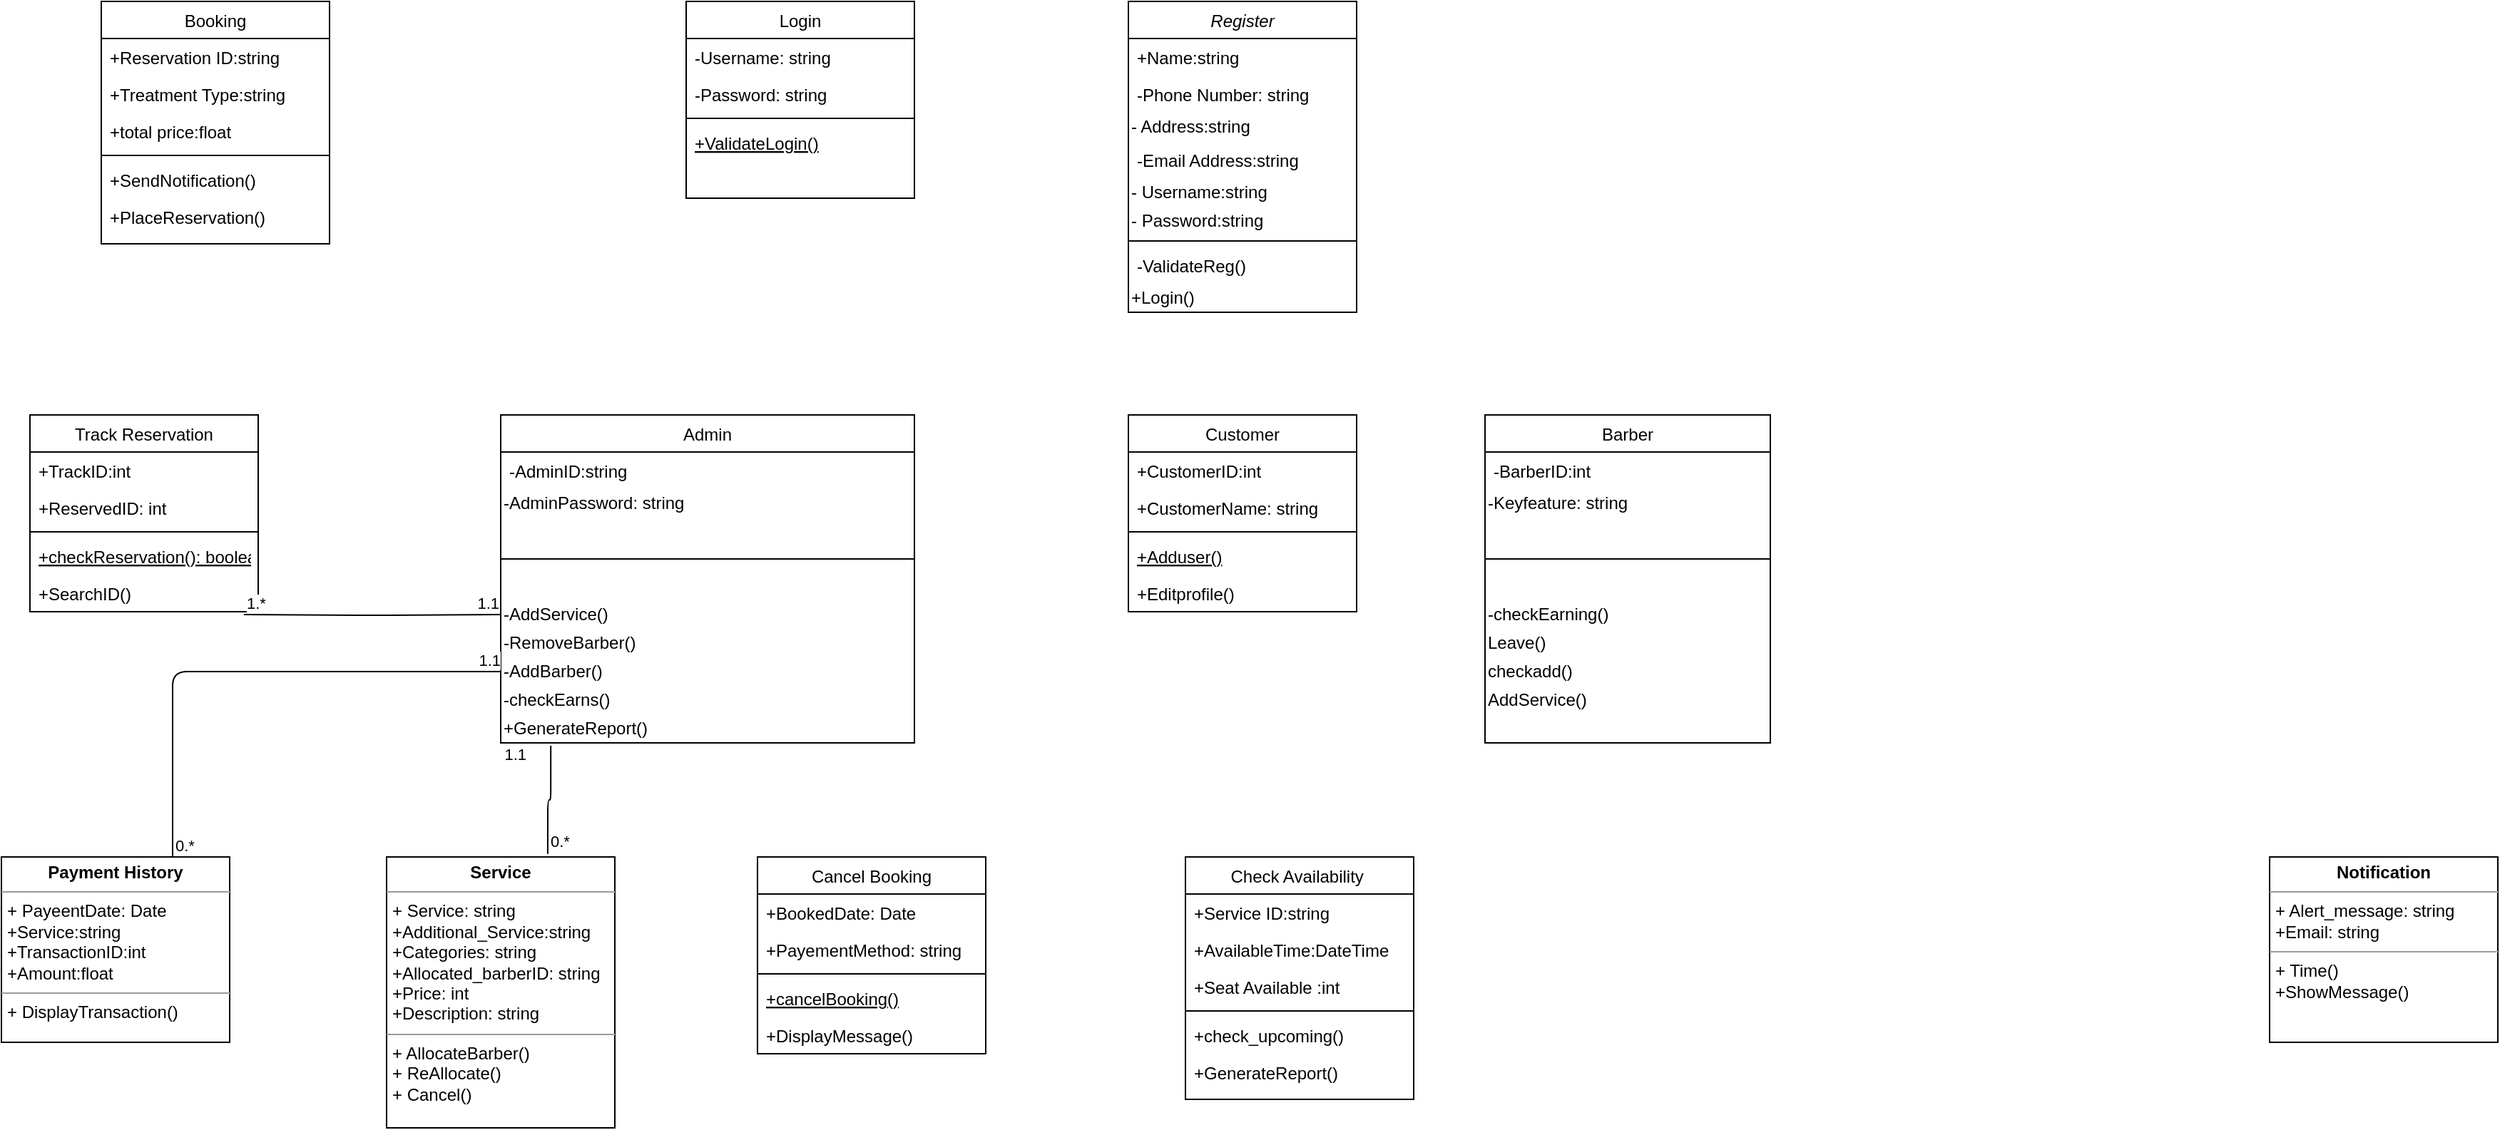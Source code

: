 <mxfile version="13.7.7" type="github">
  <diagram id="C5RBs43oDa-KdzZeNtuy" name="Page-1">
    <mxGraphModel dx="1073" dy="482" grid="1" gridSize="10" guides="1" tooltips="1" connect="1" arrows="1" fold="1" page="1" pageScale="1" pageWidth="827" pageHeight="1169" math="0" shadow="0">
      <root>
        <mxCell id="WIyWlLk6GJQsqaUBKTNV-0" />
        <mxCell id="WIyWlLk6GJQsqaUBKTNV-1" parent="WIyWlLk6GJQsqaUBKTNV-0" />
        <mxCell id="zkfFHV4jXpPFQw0GAbJ--6" value="Track Reservation" style="swimlane;fontStyle=0;align=center;verticalAlign=top;childLayout=stackLayout;horizontal=1;startSize=26;horizontalStack=0;resizeParent=1;resizeLast=0;collapsible=1;marginBottom=0;rounded=0;shadow=0;strokeWidth=1;" parent="WIyWlLk6GJQsqaUBKTNV-1" vertex="1">
          <mxGeometry x="30" y="300" width="160" height="138" as="geometry">
            <mxRectangle x="130" y="380" width="160" height="26" as="alternateBounds" />
          </mxGeometry>
        </mxCell>
        <mxCell id="zkfFHV4jXpPFQw0GAbJ--7" value="+TrackID:int" style="text;align=left;verticalAlign=top;spacingLeft=4;spacingRight=4;overflow=hidden;rotatable=0;points=[[0,0.5],[1,0.5]];portConstraint=eastwest;" parent="zkfFHV4jXpPFQw0GAbJ--6" vertex="1">
          <mxGeometry y="26" width="160" height="26" as="geometry" />
        </mxCell>
        <mxCell id="zkfFHV4jXpPFQw0GAbJ--8" value="+ReservedID: int" style="text;align=left;verticalAlign=top;spacingLeft=4;spacingRight=4;overflow=hidden;rotatable=0;points=[[0,0.5],[1,0.5]];portConstraint=eastwest;rounded=0;shadow=0;html=0;" parent="zkfFHV4jXpPFQw0GAbJ--6" vertex="1">
          <mxGeometry y="52" width="160" height="26" as="geometry" />
        </mxCell>
        <mxCell id="zkfFHV4jXpPFQw0GAbJ--9" value="" style="line;html=1;strokeWidth=1;align=left;verticalAlign=middle;spacingTop=-1;spacingLeft=3;spacingRight=3;rotatable=0;labelPosition=right;points=[];portConstraint=eastwest;" parent="zkfFHV4jXpPFQw0GAbJ--6" vertex="1">
          <mxGeometry y="78" width="160" height="8" as="geometry" />
        </mxCell>
        <mxCell id="zkfFHV4jXpPFQw0GAbJ--10" value="+checkReservation(): boolean" style="text;align=left;verticalAlign=top;spacingLeft=4;spacingRight=4;overflow=hidden;rotatable=0;points=[[0,0.5],[1,0.5]];portConstraint=eastwest;fontStyle=4" parent="zkfFHV4jXpPFQw0GAbJ--6" vertex="1">
          <mxGeometry y="86" width="160" height="26" as="geometry" />
        </mxCell>
        <mxCell id="zkfFHV4jXpPFQw0GAbJ--11" value="+SearchID()" style="text;align=left;verticalAlign=top;spacingLeft=4;spacingRight=4;overflow=hidden;rotatable=0;points=[[0,0.5],[1,0.5]];portConstraint=eastwest;" parent="zkfFHV4jXpPFQw0GAbJ--6" vertex="1">
          <mxGeometry y="112" width="160" height="26" as="geometry" />
        </mxCell>
        <mxCell id="hNAlaLKgvVDutt5F0CUX-21" value="" style="endArrow=none;html=1;edgeStyle=orthogonalEdgeStyle;entryX=0;entryY=0.5;entryDx=0;entryDy=0;entryPerimeter=0;" edge="1" parent="WIyWlLk6GJQsqaUBKTNV-1" target="hNAlaLKgvVDutt5F0CUX-17">
          <mxGeometry relative="1" as="geometry">
            <mxPoint x="180" y="440" as="sourcePoint" />
            <mxPoint x="310" y="440" as="targetPoint" />
          </mxGeometry>
        </mxCell>
        <mxCell id="hNAlaLKgvVDutt5F0CUX-22" value="1.*" style="edgeLabel;resizable=0;html=1;align=left;verticalAlign=bottom;" connectable="0" vertex="1" parent="hNAlaLKgvVDutt5F0CUX-21">
          <mxGeometry x="-1" relative="1" as="geometry" />
        </mxCell>
        <mxCell id="hNAlaLKgvVDutt5F0CUX-23" value="1.1" style="edgeLabel;resizable=0;html=1;align=right;verticalAlign=bottom;" connectable="0" vertex="1" parent="hNAlaLKgvVDutt5F0CUX-21">
          <mxGeometry x="1" relative="1" as="geometry" />
        </mxCell>
        <mxCell id="zkfFHV4jXpPFQw0GAbJ--17" value="Booking" style="swimlane;fontStyle=0;align=center;verticalAlign=top;childLayout=stackLayout;horizontal=1;startSize=26;horizontalStack=0;resizeParent=1;resizeLast=0;collapsible=1;marginBottom=0;rounded=0;shadow=0;strokeWidth=1;" parent="WIyWlLk6GJQsqaUBKTNV-1" vertex="1">
          <mxGeometry x="80" y="10" width="160" height="170" as="geometry">
            <mxRectangle x="550" y="140" width="160" height="26" as="alternateBounds" />
          </mxGeometry>
        </mxCell>
        <mxCell id="hNAlaLKgvVDutt5F0CUX-5" value="+Reservation ID:string" style="text;align=left;verticalAlign=top;spacingLeft=4;spacingRight=4;overflow=hidden;rotatable=0;points=[[0,0.5],[1,0.5]];portConstraint=eastwest;" vertex="1" parent="zkfFHV4jXpPFQw0GAbJ--17">
          <mxGeometry y="26" width="160" height="26" as="geometry" />
        </mxCell>
        <mxCell id="zkfFHV4jXpPFQw0GAbJ--18" value="+Treatment Type:string" style="text;align=left;verticalAlign=top;spacingLeft=4;spacingRight=4;overflow=hidden;rotatable=0;points=[[0,0.5],[1,0.5]];portConstraint=eastwest;" parent="zkfFHV4jXpPFQw0GAbJ--17" vertex="1">
          <mxGeometry y="52" width="160" height="26" as="geometry" />
        </mxCell>
        <mxCell id="zkfFHV4jXpPFQw0GAbJ--19" value="+total price:float" style="text;align=left;verticalAlign=top;spacingLeft=4;spacingRight=4;overflow=hidden;rotatable=0;points=[[0,0.5],[1,0.5]];portConstraint=eastwest;rounded=0;shadow=0;html=0;" parent="zkfFHV4jXpPFQw0GAbJ--17" vertex="1">
          <mxGeometry y="78" width="160" height="26" as="geometry" />
        </mxCell>
        <mxCell id="zkfFHV4jXpPFQw0GAbJ--23" value="" style="line;html=1;strokeWidth=1;align=left;verticalAlign=middle;spacingTop=-1;spacingLeft=3;spacingRight=3;rotatable=0;labelPosition=right;points=[];portConstraint=eastwest;" parent="zkfFHV4jXpPFQw0GAbJ--17" vertex="1">
          <mxGeometry y="104" width="160" height="8" as="geometry" />
        </mxCell>
        <mxCell id="zkfFHV4jXpPFQw0GAbJ--24" value="+SendNotification()" style="text;align=left;verticalAlign=top;spacingLeft=4;spacingRight=4;overflow=hidden;rotatable=0;points=[[0,0.5],[1,0.5]];portConstraint=eastwest;" parent="zkfFHV4jXpPFQw0GAbJ--17" vertex="1">
          <mxGeometry y="112" width="160" height="26" as="geometry" />
        </mxCell>
        <mxCell id="zkfFHV4jXpPFQw0GAbJ--25" value="+PlaceReservation()" style="text;align=left;verticalAlign=top;spacingLeft=4;spacingRight=4;overflow=hidden;rotatable=0;points=[[0,0.5],[1,0.5]];portConstraint=eastwest;" parent="zkfFHV4jXpPFQw0GAbJ--17" vertex="1">
          <mxGeometry y="138" width="160" height="26" as="geometry" />
        </mxCell>
        <mxCell id="hNAlaLKgvVDutt5F0CUX-59" value="Login" style="swimlane;fontStyle=0;align=center;verticalAlign=top;childLayout=stackLayout;horizontal=1;startSize=26;horizontalStack=0;resizeParent=1;resizeLast=0;collapsible=1;marginBottom=0;rounded=0;shadow=0;strokeWidth=1;" vertex="1" parent="WIyWlLk6GJQsqaUBKTNV-1">
          <mxGeometry x="490" y="10" width="160" height="138" as="geometry">
            <mxRectangle x="130" y="380" width="160" height="26" as="alternateBounds" />
          </mxGeometry>
        </mxCell>
        <mxCell id="hNAlaLKgvVDutt5F0CUX-60" value="-Username: string" style="text;align=left;verticalAlign=top;spacingLeft=4;spacingRight=4;overflow=hidden;rotatable=0;points=[[0,0.5],[1,0.5]];portConstraint=eastwest;" vertex="1" parent="hNAlaLKgvVDutt5F0CUX-59">
          <mxGeometry y="26" width="160" height="26" as="geometry" />
        </mxCell>
        <mxCell id="hNAlaLKgvVDutt5F0CUX-61" value="-Password: string" style="text;align=left;verticalAlign=top;spacingLeft=4;spacingRight=4;overflow=hidden;rotatable=0;points=[[0,0.5],[1,0.5]];portConstraint=eastwest;rounded=0;shadow=0;html=0;" vertex="1" parent="hNAlaLKgvVDutt5F0CUX-59">
          <mxGeometry y="52" width="160" height="26" as="geometry" />
        </mxCell>
        <mxCell id="hNAlaLKgvVDutt5F0CUX-62" value="" style="line;html=1;strokeWidth=1;align=left;verticalAlign=middle;spacingTop=-1;spacingLeft=3;spacingRight=3;rotatable=0;labelPosition=right;points=[];portConstraint=eastwest;" vertex="1" parent="hNAlaLKgvVDutt5F0CUX-59">
          <mxGeometry y="78" width="160" height="8" as="geometry" />
        </mxCell>
        <mxCell id="hNAlaLKgvVDutt5F0CUX-63" value="+ValidateLogin()" style="text;align=left;verticalAlign=top;spacingLeft=4;spacingRight=4;overflow=hidden;rotatable=0;points=[[0,0.5],[1,0.5]];portConstraint=eastwest;fontStyle=4" vertex="1" parent="hNAlaLKgvVDutt5F0CUX-59">
          <mxGeometry y="86" width="160" height="26" as="geometry" />
        </mxCell>
        <mxCell id="hNAlaLKgvVDutt5F0CUX-77" value="Register" style="swimlane;fontStyle=2;align=center;verticalAlign=top;childLayout=stackLayout;horizontal=1;startSize=26;horizontalStack=0;resizeParent=1;resizeLast=0;collapsible=1;marginBottom=0;rounded=0;shadow=0;strokeWidth=1;" vertex="1" parent="WIyWlLk6GJQsqaUBKTNV-1">
          <mxGeometry x="800" y="10" width="160" height="218" as="geometry">
            <mxRectangle x="230" y="140" width="160" height="26" as="alternateBounds" />
          </mxGeometry>
        </mxCell>
        <mxCell id="hNAlaLKgvVDutt5F0CUX-78" value="+Name:string" style="text;align=left;verticalAlign=top;spacingLeft=4;spacingRight=4;overflow=hidden;rotatable=0;points=[[0,0.5],[1,0.5]];portConstraint=eastwest;" vertex="1" parent="hNAlaLKgvVDutt5F0CUX-77">
          <mxGeometry y="26" width="160" height="26" as="geometry" />
        </mxCell>
        <mxCell id="hNAlaLKgvVDutt5F0CUX-79" value="-Phone Number: string" style="text;align=left;verticalAlign=top;spacingLeft=4;spacingRight=4;overflow=hidden;rotatable=0;points=[[0,0.5],[1,0.5]];portConstraint=eastwest;rounded=0;shadow=0;html=0;" vertex="1" parent="hNAlaLKgvVDutt5F0CUX-77">
          <mxGeometry y="52" width="160" height="26" as="geometry" />
        </mxCell>
        <mxCell id="hNAlaLKgvVDutt5F0CUX-81" value="&lt;div style=&quot;text-align: justify&quot;&gt;&lt;span&gt;- Address:string&lt;/span&gt;&lt;/div&gt;" style="text;html=1;strokeColor=none;fillColor=none;align=left;verticalAlign=middle;whiteSpace=wrap;rounded=0;" vertex="1" parent="hNAlaLKgvVDutt5F0CUX-77">
          <mxGeometry y="78" width="160" height="20" as="geometry" />
        </mxCell>
        <mxCell id="hNAlaLKgvVDutt5F0CUX-82" value="-Email Address:string" style="text;align=left;verticalAlign=top;spacingLeft=4;spacingRight=4;overflow=hidden;rotatable=0;points=[[0,0.5],[1,0.5]];portConstraint=eastwest;rounded=0;shadow=0;html=0;" vertex="1" parent="hNAlaLKgvVDutt5F0CUX-77">
          <mxGeometry y="98" width="160" height="26" as="geometry" />
        </mxCell>
        <mxCell id="hNAlaLKgvVDutt5F0CUX-83" value="- Username:string" style="text;html=1;strokeColor=none;fillColor=none;align=left;verticalAlign=middle;whiteSpace=wrap;rounded=0;" vertex="1" parent="hNAlaLKgvVDutt5F0CUX-77">
          <mxGeometry y="124" width="160" height="20" as="geometry" />
        </mxCell>
        <mxCell id="hNAlaLKgvVDutt5F0CUX-84" value="&lt;div&gt;&lt;span&gt;- Password:string&lt;/span&gt;&lt;/div&gt;" style="text;html=1;strokeColor=none;fillColor=none;align=left;verticalAlign=middle;whiteSpace=wrap;rounded=0;" vertex="1" parent="hNAlaLKgvVDutt5F0CUX-77">
          <mxGeometry y="144" width="160" height="20" as="geometry" />
        </mxCell>
        <mxCell id="hNAlaLKgvVDutt5F0CUX-85" value="" style="line;html=1;strokeWidth=1;align=left;verticalAlign=middle;spacingTop=-1;spacingLeft=3;spacingRight=3;rotatable=0;labelPosition=right;points=[];portConstraint=eastwest;" vertex="1" parent="hNAlaLKgvVDutt5F0CUX-77">
          <mxGeometry y="164" width="160" height="8" as="geometry" />
        </mxCell>
        <mxCell id="hNAlaLKgvVDutt5F0CUX-86" value="-ValidateReg()" style="text;align=left;verticalAlign=top;spacingLeft=4;spacingRight=4;overflow=hidden;rotatable=0;points=[[0,0.5],[1,0.5]];portConstraint=eastwest;" vertex="1" parent="hNAlaLKgvVDutt5F0CUX-77">
          <mxGeometry y="172" width="160" height="26" as="geometry" />
        </mxCell>
        <mxCell id="hNAlaLKgvVDutt5F0CUX-87" value="+Login()" style="text;html=1;strokeColor=none;fillColor=none;align=left;verticalAlign=middle;whiteSpace=wrap;rounded=0;" vertex="1" parent="hNAlaLKgvVDutt5F0CUX-77">
          <mxGeometry y="198" width="160" height="20" as="geometry" />
        </mxCell>
        <mxCell id="hNAlaLKgvVDutt5F0CUX-31" value="&lt;p style=&quot;margin: 0px ; margin-top: 4px ; text-align: center&quot;&gt;&lt;b&gt;Payment History&lt;/b&gt;&lt;/p&gt;&lt;hr size=&quot;1&quot;&gt;&lt;p style=&quot;margin: 0px ; margin-left: 4px&quot;&gt;+ PayeentDate: Date&lt;/p&gt;&lt;p style=&quot;margin: 0px ; margin-left: 4px&quot;&gt;+Service:string&lt;/p&gt;&lt;p style=&quot;margin: 0px ; margin-left: 4px&quot;&gt;+TransactionID:int&lt;/p&gt;&lt;p style=&quot;margin: 0px ; margin-left: 4px&quot;&gt;+Amount:float&lt;/p&gt;&lt;hr size=&quot;1&quot;&gt;&lt;p style=&quot;margin: 0px ; margin-left: 4px&quot;&gt;+ DisplayTransaction()&lt;/p&gt;" style="verticalAlign=top;align=left;overflow=fill;fontSize=12;fontFamily=Helvetica;html=1;" vertex="1" parent="WIyWlLk6GJQsqaUBKTNV-1">
          <mxGeometry x="10" y="610" width="160" height="130" as="geometry" />
        </mxCell>
        <mxCell id="zkfFHV4jXpPFQw0GAbJ--13" value="Admin" style="swimlane;fontStyle=0;align=center;verticalAlign=top;childLayout=stackLayout;horizontal=1;startSize=26;horizontalStack=0;resizeParent=1;resizeLast=0;collapsible=1;marginBottom=0;rounded=0;shadow=0;strokeWidth=1;" parent="WIyWlLk6GJQsqaUBKTNV-1" vertex="1">
          <mxGeometry x="360" y="300" width="290" height="230" as="geometry">
            <mxRectangle x="340" y="380" width="170" height="26" as="alternateBounds" />
          </mxGeometry>
        </mxCell>
        <mxCell id="zkfFHV4jXpPFQw0GAbJ--14" value="-AdminID:string" style="text;align=left;verticalAlign=top;spacingLeft=4;spacingRight=4;overflow=hidden;rotatable=0;points=[[0,0.5],[1,0.5]];portConstraint=eastwest;" parent="zkfFHV4jXpPFQw0GAbJ--13" vertex="1">
          <mxGeometry y="26" width="290" height="26" as="geometry" />
        </mxCell>
        <mxCell id="hNAlaLKgvVDutt5F0CUX-12" value="-AdminPassword: string" style="text;html=1;strokeColor=none;fillColor=none;align=left;verticalAlign=middle;whiteSpace=wrap;rounded=0;" vertex="1" parent="zkfFHV4jXpPFQw0GAbJ--13">
          <mxGeometry y="52" width="290" height="20" as="geometry" />
        </mxCell>
        <mxCell id="zkfFHV4jXpPFQw0GAbJ--15" value="" style="line;html=1;strokeWidth=1;align=left;verticalAlign=middle;spacingTop=-1;spacingLeft=3;spacingRight=3;rotatable=0;labelPosition=right;points=[];portConstraint=eastwest;" parent="zkfFHV4jXpPFQw0GAbJ--13" vertex="1">
          <mxGeometry y="72" width="290" height="58" as="geometry" />
        </mxCell>
        <mxCell id="hNAlaLKgvVDutt5F0CUX-17" value="-AddService()" style="text;html=1;strokeColor=none;fillColor=none;align=left;verticalAlign=middle;whiteSpace=wrap;rounded=0;" vertex="1" parent="zkfFHV4jXpPFQw0GAbJ--13">
          <mxGeometry y="130" width="290" height="20" as="geometry" />
        </mxCell>
        <mxCell id="hNAlaLKgvVDutt5F0CUX-16" value="-RemoveBarber()" style="text;html=1;strokeColor=none;fillColor=none;align=left;verticalAlign=middle;whiteSpace=wrap;rounded=0;" vertex="1" parent="zkfFHV4jXpPFQw0GAbJ--13">
          <mxGeometry y="150" width="290" height="20" as="geometry" />
        </mxCell>
        <mxCell id="hNAlaLKgvVDutt5F0CUX-15" value="-AddBarber()" style="text;html=1;strokeColor=none;fillColor=none;align=left;verticalAlign=middle;whiteSpace=wrap;rounded=0;" vertex="1" parent="zkfFHV4jXpPFQw0GAbJ--13">
          <mxGeometry y="170" width="290" height="20" as="geometry" />
        </mxCell>
        <mxCell id="hNAlaLKgvVDutt5F0CUX-14" value="-checkEarns()" style="text;html=1;strokeColor=none;fillColor=none;align=left;verticalAlign=middle;whiteSpace=wrap;rounded=0;" vertex="1" parent="zkfFHV4jXpPFQw0GAbJ--13">
          <mxGeometry y="190" width="290" height="20" as="geometry" />
        </mxCell>
        <mxCell id="hNAlaLKgvVDutt5F0CUX-13" value="+GenerateReport()" style="text;html=1;strokeColor=none;fillColor=none;align=left;verticalAlign=middle;whiteSpace=wrap;rounded=0;" vertex="1" parent="zkfFHV4jXpPFQw0GAbJ--13">
          <mxGeometry y="210" width="290" height="20" as="geometry" />
        </mxCell>
        <mxCell id="hNAlaLKgvVDutt5F0CUX-45" value="&lt;p style=&quot;margin: 0px ; margin-top: 4px ; text-align: center&quot;&gt;&lt;b&gt;Service&lt;/b&gt;&lt;/p&gt;&lt;hr size=&quot;1&quot;&gt;&lt;p style=&quot;margin: 0px ; margin-left: 4px&quot;&gt;+ Service: string&lt;/p&gt;&lt;p style=&quot;margin: 0px ; margin-left: 4px&quot;&gt;+Additional_Service:string&lt;/p&gt;&lt;p style=&quot;margin: 0px ; margin-left: 4px&quot;&gt;+Categories: string&lt;/p&gt;&lt;p style=&quot;margin: 0px ; margin-left: 4px&quot;&gt;+Allocated_barberID: string&lt;/p&gt;&lt;p style=&quot;margin: 0px ; margin-left: 4px&quot;&gt;+Price: int&lt;/p&gt;&lt;p style=&quot;margin: 0px ; margin-left: 4px&quot;&gt;+Description: string&lt;/p&gt;&lt;hr size=&quot;1&quot;&gt;&lt;p style=&quot;margin: 0px ; margin-left: 4px&quot;&gt;+ AllocateBarber()&lt;/p&gt;&lt;p style=&quot;margin: 0px ; margin-left: 4px&quot;&gt;+ ReAllocate()&lt;br&gt;&lt;/p&gt;&lt;p style=&quot;margin: 0px ; margin-left: 4px&quot;&gt;+ Cancel()&lt;br&gt;&lt;/p&gt;" style="verticalAlign=top;align=left;overflow=fill;fontSize=12;fontFamily=Helvetica;html=1;" vertex="1" parent="WIyWlLk6GJQsqaUBKTNV-1">
          <mxGeometry x="280" y="610" width="160" height="190" as="geometry" />
        </mxCell>
        <mxCell id="hNAlaLKgvVDutt5F0CUX-52" value="Check Availability " style="swimlane;fontStyle=0;align=center;verticalAlign=top;childLayout=stackLayout;horizontal=1;startSize=26;horizontalStack=0;resizeParent=1;resizeLast=0;collapsible=1;marginBottom=0;rounded=0;shadow=0;strokeWidth=1;" vertex="1" parent="WIyWlLk6GJQsqaUBKTNV-1">
          <mxGeometry x="840" y="610" width="160" height="170" as="geometry">
            <mxRectangle x="550" y="140" width="160" height="26" as="alternateBounds" />
          </mxGeometry>
        </mxCell>
        <mxCell id="hNAlaLKgvVDutt5F0CUX-53" value="+Service ID:string" style="text;align=left;verticalAlign=top;spacingLeft=4;spacingRight=4;overflow=hidden;rotatable=0;points=[[0,0.5],[1,0.5]];portConstraint=eastwest;" vertex="1" parent="hNAlaLKgvVDutt5F0CUX-52">
          <mxGeometry y="26" width="160" height="26" as="geometry" />
        </mxCell>
        <mxCell id="hNAlaLKgvVDutt5F0CUX-54" value="+AvailableTime:DateTime" style="text;align=left;verticalAlign=top;spacingLeft=4;spacingRight=4;overflow=hidden;rotatable=0;points=[[0,0.5],[1,0.5]];portConstraint=eastwest;" vertex="1" parent="hNAlaLKgvVDutt5F0CUX-52">
          <mxGeometry y="52" width="160" height="26" as="geometry" />
        </mxCell>
        <mxCell id="hNAlaLKgvVDutt5F0CUX-55" value="+Seat Available :int" style="text;align=left;verticalAlign=top;spacingLeft=4;spacingRight=4;overflow=hidden;rotatable=0;points=[[0,0.5],[1,0.5]];portConstraint=eastwest;rounded=0;shadow=0;html=0;" vertex="1" parent="hNAlaLKgvVDutt5F0CUX-52">
          <mxGeometry y="78" width="160" height="26" as="geometry" />
        </mxCell>
        <mxCell id="hNAlaLKgvVDutt5F0CUX-56" value="" style="line;html=1;strokeWidth=1;align=left;verticalAlign=middle;spacingTop=-1;spacingLeft=3;spacingRight=3;rotatable=0;labelPosition=right;points=[];portConstraint=eastwest;" vertex="1" parent="hNAlaLKgvVDutt5F0CUX-52">
          <mxGeometry y="104" width="160" height="8" as="geometry" />
        </mxCell>
        <mxCell id="hNAlaLKgvVDutt5F0CUX-57" value="+check_upcoming()" style="text;align=left;verticalAlign=top;spacingLeft=4;spacingRight=4;overflow=hidden;rotatable=0;points=[[0,0.5],[1,0.5]];portConstraint=eastwest;" vertex="1" parent="hNAlaLKgvVDutt5F0CUX-52">
          <mxGeometry y="112" width="160" height="26" as="geometry" />
        </mxCell>
        <mxCell id="hNAlaLKgvVDutt5F0CUX-58" value="+GenerateReport()" style="text;align=left;verticalAlign=top;spacingLeft=4;spacingRight=4;overflow=hidden;rotatable=0;points=[[0,0.5],[1,0.5]];portConstraint=eastwest;" vertex="1" parent="hNAlaLKgvVDutt5F0CUX-52">
          <mxGeometry y="138" width="160" height="26" as="geometry" />
        </mxCell>
        <mxCell id="hNAlaLKgvVDutt5F0CUX-46" value="Cancel Booking" style="swimlane;fontStyle=0;align=center;verticalAlign=top;childLayout=stackLayout;horizontal=1;startSize=26;horizontalStack=0;resizeParent=1;resizeLast=0;collapsible=1;marginBottom=0;rounded=0;shadow=0;strokeWidth=1;" vertex="1" parent="WIyWlLk6GJQsqaUBKTNV-1">
          <mxGeometry x="540" y="610" width="160" height="138" as="geometry">
            <mxRectangle x="130" y="380" width="160" height="26" as="alternateBounds" />
          </mxGeometry>
        </mxCell>
        <mxCell id="hNAlaLKgvVDutt5F0CUX-47" value="+BookedDate: Date" style="text;align=left;verticalAlign=top;spacingLeft=4;spacingRight=4;overflow=hidden;rotatable=0;points=[[0,0.5],[1,0.5]];portConstraint=eastwest;" vertex="1" parent="hNAlaLKgvVDutt5F0CUX-46">
          <mxGeometry y="26" width="160" height="26" as="geometry" />
        </mxCell>
        <mxCell id="hNAlaLKgvVDutt5F0CUX-48" value="+PayementMethod: string" style="text;align=left;verticalAlign=top;spacingLeft=4;spacingRight=4;overflow=hidden;rotatable=0;points=[[0,0.5],[1,0.5]];portConstraint=eastwest;rounded=0;shadow=0;html=0;" vertex="1" parent="hNAlaLKgvVDutt5F0CUX-46">
          <mxGeometry y="52" width="160" height="26" as="geometry" />
        </mxCell>
        <mxCell id="hNAlaLKgvVDutt5F0CUX-49" value="" style="line;html=1;strokeWidth=1;align=left;verticalAlign=middle;spacingTop=-1;spacingLeft=3;spacingRight=3;rotatable=0;labelPosition=right;points=[];portConstraint=eastwest;" vertex="1" parent="hNAlaLKgvVDutt5F0CUX-46">
          <mxGeometry y="78" width="160" height="8" as="geometry" />
        </mxCell>
        <mxCell id="hNAlaLKgvVDutt5F0CUX-50" value="+cancelBooking()" style="text;align=left;verticalAlign=top;spacingLeft=4;spacingRight=4;overflow=hidden;rotatable=0;points=[[0,0.5],[1,0.5]];portConstraint=eastwest;fontStyle=4" vertex="1" parent="hNAlaLKgvVDutt5F0CUX-46">
          <mxGeometry y="86" width="160" height="26" as="geometry" />
        </mxCell>
        <mxCell id="hNAlaLKgvVDutt5F0CUX-51" value="+DisplayMessage()" style="text;align=left;verticalAlign=top;spacingLeft=4;spacingRight=4;overflow=hidden;rotatable=0;points=[[0,0.5],[1,0.5]];portConstraint=eastwest;" vertex="1" parent="hNAlaLKgvVDutt5F0CUX-46">
          <mxGeometry y="112" width="160" height="26" as="geometry" />
        </mxCell>
        <mxCell id="hNAlaLKgvVDutt5F0CUX-65" value="" style="endArrow=none;html=1;edgeStyle=orthogonalEdgeStyle;exitX=0.75;exitY=0;exitDx=0;exitDy=0;" edge="1" parent="WIyWlLk6GJQsqaUBKTNV-1" source="hNAlaLKgvVDutt5F0CUX-31">
          <mxGeometry relative="1" as="geometry">
            <mxPoint x="290" y="480" as="sourcePoint" />
            <mxPoint x="360" y="480" as="targetPoint" />
            <Array as="points">
              <mxPoint x="130" y="480" />
            </Array>
          </mxGeometry>
        </mxCell>
        <mxCell id="hNAlaLKgvVDutt5F0CUX-66" value="0.*" style="edgeLabel;resizable=0;html=1;align=left;verticalAlign=bottom;" connectable="0" vertex="1" parent="hNAlaLKgvVDutt5F0CUX-65">
          <mxGeometry x="-1" relative="1" as="geometry" />
        </mxCell>
        <mxCell id="hNAlaLKgvVDutt5F0CUX-67" value="1.1" style="edgeLabel;resizable=0;html=1;align=right;verticalAlign=bottom;" connectable="0" vertex="1" parent="hNAlaLKgvVDutt5F0CUX-65">
          <mxGeometry x="1" relative="1" as="geometry" />
        </mxCell>
        <mxCell id="hNAlaLKgvVDutt5F0CUX-74" value="" style="endArrow=none;html=1;edgeStyle=orthogonalEdgeStyle;entryX=0.121;entryY=1.1;entryDx=0;entryDy=0;entryPerimeter=0;exitX=0.706;exitY=-0.011;exitDx=0;exitDy=0;exitPerimeter=0;" edge="1" parent="WIyWlLk6GJQsqaUBKTNV-1" source="hNAlaLKgvVDutt5F0CUX-45" target="hNAlaLKgvVDutt5F0CUX-13">
          <mxGeometry relative="1" as="geometry">
            <mxPoint x="240" y="585" as="sourcePoint" />
            <mxPoint x="396.98" y="546" as="targetPoint" />
          </mxGeometry>
        </mxCell>
        <mxCell id="hNAlaLKgvVDutt5F0CUX-75" value="0.*" style="edgeLabel;resizable=0;html=1;align=left;verticalAlign=bottom;" connectable="0" vertex="1" parent="hNAlaLKgvVDutt5F0CUX-74">
          <mxGeometry x="-1" relative="1" as="geometry" />
        </mxCell>
        <mxCell id="hNAlaLKgvVDutt5F0CUX-76" value="1.1&lt;br&gt;" style="edgeLabel;resizable=0;html=1;align=right;verticalAlign=bottom;" connectable="0" vertex="1" parent="hNAlaLKgvVDutt5F0CUX-74">
          <mxGeometry x="1" relative="1" as="geometry">
            <mxPoint x="-16.98" y="14" as="offset" />
          </mxGeometry>
        </mxCell>
        <mxCell id="hNAlaLKgvVDutt5F0CUX-88" value="Customer" style="swimlane;fontStyle=0;align=center;verticalAlign=top;childLayout=stackLayout;horizontal=1;startSize=26;horizontalStack=0;resizeParent=1;resizeLast=0;collapsible=1;marginBottom=0;rounded=0;shadow=0;strokeWidth=1;" vertex="1" parent="WIyWlLk6GJQsqaUBKTNV-1">
          <mxGeometry x="800" y="300" width="160" height="138" as="geometry">
            <mxRectangle x="130" y="380" width="160" height="26" as="alternateBounds" />
          </mxGeometry>
        </mxCell>
        <mxCell id="hNAlaLKgvVDutt5F0CUX-89" value="+CustomerID:int" style="text;align=left;verticalAlign=top;spacingLeft=4;spacingRight=4;overflow=hidden;rotatable=0;points=[[0,0.5],[1,0.5]];portConstraint=eastwest;" vertex="1" parent="hNAlaLKgvVDutt5F0CUX-88">
          <mxGeometry y="26" width="160" height="26" as="geometry" />
        </mxCell>
        <mxCell id="hNAlaLKgvVDutt5F0CUX-90" value="+CustomerName: string" style="text;align=left;verticalAlign=top;spacingLeft=4;spacingRight=4;overflow=hidden;rotatable=0;points=[[0,0.5],[1,0.5]];portConstraint=eastwest;rounded=0;shadow=0;html=0;" vertex="1" parent="hNAlaLKgvVDutt5F0CUX-88">
          <mxGeometry y="52" width="160" height="26" as="geometry" />
        </mxCell>
        <mxCell id="hNAlaLKgvVDutt5F0CUX-91" value="" style="line;html=1;strokeWidth=1;align=left;verticalAlign=middle;spacingTop=-1;spacingLeft=3;spacingRight=3;rotatable=0;labelPosition=right;points=[];portConstraint=eastwest;" vertex="1" parent="hNAlaLKgvVDutt5F0CUX-88">
          <mxGeometry y="78" width="160" height="8" as="geometry" />
        </mxCell>
        <mxCell id="hNAlaLKgvVDutt5F0CUX-92" value="+Adduser()" style="text;align=left;verticalAlign=top;spacingLeft=4;spacingRight=4;overflow=hidden;rotatable=0;points=[[0,0.5],[1,0.5]];portConstraint=eastwest;fontStyle=4" vertex="1" parent="hNAlaLKgvVDutt5F0CUX-88">
          <mxGeometry y="86" width="160" height="26" as="geometry" />
        </mxCell>
        <mxCell id="hNAlaLKgvVDutt5F0CUX-93" value="+Editprofile()" style="text;align=left;verticalAlign=top;spacingLeft=4;spacingRight=4;overflow=hidden;rotatable=0;points=[[0,0.5],[1,0.5]];portConstraint=eastwest;" vertex="1" parent="hNAlaLKgvVDutt5F0CUX-88">
          <mxGeometry y="112" width="160" height="26" as="geometry" />
        </mxCell>
        <mxCell id="hNAlaLKgvVDutt5F0CUX-94" value="Barber" style="swimlane;fontStyle=0;align=center;verticalAlign=top;childLayout=stackLayout;horizontal=1;startSize=26;horizontalStack=0;resizeParent=1;resizeLast=0;collapsible=1;marginBottom=0;rounded=0;shadow=0;strokeWidth=1;" vertex="1" parent="WIyWlLk6GJQsqaUBKTNV-1">
          <mxGeometry x="1050" y="300" width="200" height="230" as="geometry">
            <mxRectangle x="340" y="380" width="170" height="26" as="alternateBounds" />
          </mxGeometry>
        </mxCell>
        <mxCell id="hNAlaLKgvVDutt5F0CUX-95" value="-BarberID:int" style="text;align=left;verticalAlign=top;spacingLeft=4;spacingRight=4;overflow=hidden;rotatable=0;points=[[0,0.5],[1,0.5]];portConstraint=eastwest;" vertex="1" parent="hNAlaLKgvVDutt5F0CUX-94">
          <mxGeometry y="26" width="200" height="26" as="geometry" />
        </mxCell>
        <mxCell id="hNAlaLKgvVDutt5F0CUX-96" value="-Keyfeature: string" style="text;html=1;strokeColor=none;fillColor=none;align=left;verticalAlign=middle;whiteSpace=wrap;rounded=0;" vertex="1" parent="hNAlaLKgvVDutt5F0CUX-94">
          <mxGeometry y="52" width="200" height="20" as="geometry" />
        </mxCell>
        <mxCell id="hNAlaLKgvVDutt5F0CUX-97" value="" style="line;html=1;strokeWidth=1;align=left;verticalAlign=middle;spacingTop=-1;spacingLeft=3;spacingRight=3;rotatable=0;labelPosition=right;points=[];portConstraint=eastwest;" vertex="1" parent="hNAlaLKgvVDutt5F0CUX-94">
          <mxGeometry y="72" width="200" height="58" as="geometry" />
        </mxCell>
        <mxCell id="hNAlaLKgvVDutt5F0CUX-98" value="-checkEarning()" style="text;html=1;strokeColor=none;fillColor=none;align=left;verticalAlign=middle;whiteSpace=wrap;rounded=0;" vertex="1" parent="hNAlaLKgvVDutt5F0CUX-94">
          <mxGeometry y="130" width="200" height="20" as="geometry" />
        </mxCell>
        <mxCell id="hNAlaLKgvVDutt5F0CUX-99" value="Leave()" style="text;html=1;strokeColor=none;fillColor=none;align=left;verticalAlign=middle;whiteSpace=wrap;rounded=0;" vertex="1" parent="hNAlaLKgvVDutt5F0CUX-94">
          <mxGeometry y="150" width="200" height="20" as="geometry" />
        </mxCell>
        <mxCell id="hNAlaLKgvVDutt5F0CUX-100" value="checkadd()" style="text;html=1;strokeColor=none;fillColor=none;align=left;verticalAlign=middle;whiteSpace=wrap;rounded=0;" vertex="1" parent="hNAlaLKgvVDutt5F0CUX-94">
          <mxGeometry y="170" width="200" height="20" as="geometry" />
        </mxCell>
        <mxCell id="hNAlaLKgvVDutt5F0CUX-102" value="AddService()" style="text;html=1;strokeColor=none;fillColor=none;align=left;verticalAlign=middle;whiteSpace=wrap;rounded=0;" vertex="1" parent="hNAlaLKgvVDutt5F0CUX-94">
          <mxGeometry y="190" width="200" height="20" as="geometry" />
        </mxCell>
        <mxCell id="hNAlaLKgvVDutt5F0CUX-103" value="&lt;p style=&quot;margin: 0px ; margin-top: 4px ; text-align: center&quot;&gt;&lt;b&gt;Notification&lt;/b&gt;&lt;/p&gt;&lt;hr size=&quot;1&quot;&gt;&lt;p style=&quot;margin: 0px ; margin-left: 4px&quot;&gt;+ Alert_message: string&lt;/p&gt;&lt;p style=&quot;margin: 0px ; margin-left: 4px&quot;&gt;+Email: string&lt;/p&gt;&lt;hr size=&quot;1&quot;&gt;&lt;p style=&quot;margin: 0px ; margin-left: 4px&quot;&gt;+ Time()&lt;/p&gt;&lt;p style=&quot;margin: 0px ; margin-left: 4px&quot;&gt;+ShowMessage()&lt;/p&gt;&lt;p style=&quot;margin: 0px ; margin-left: 4px&quot;&gt;&lt;br&gt;&lt;/p&gt;" style="verticalAlign=top;align=left;overflow=fill;fontSize=12;fontFamily=Helvetica;html=1;" vertex="1" parent="WIyWlLk6GJQsqaUBKTNV-1">
          <mxGeometry x="1600" y="610" width="160" height="130" as="geometry" />
        </mxCell>
      </root>
    </mxGraphModel>
  </diagram>
</mxfile>
